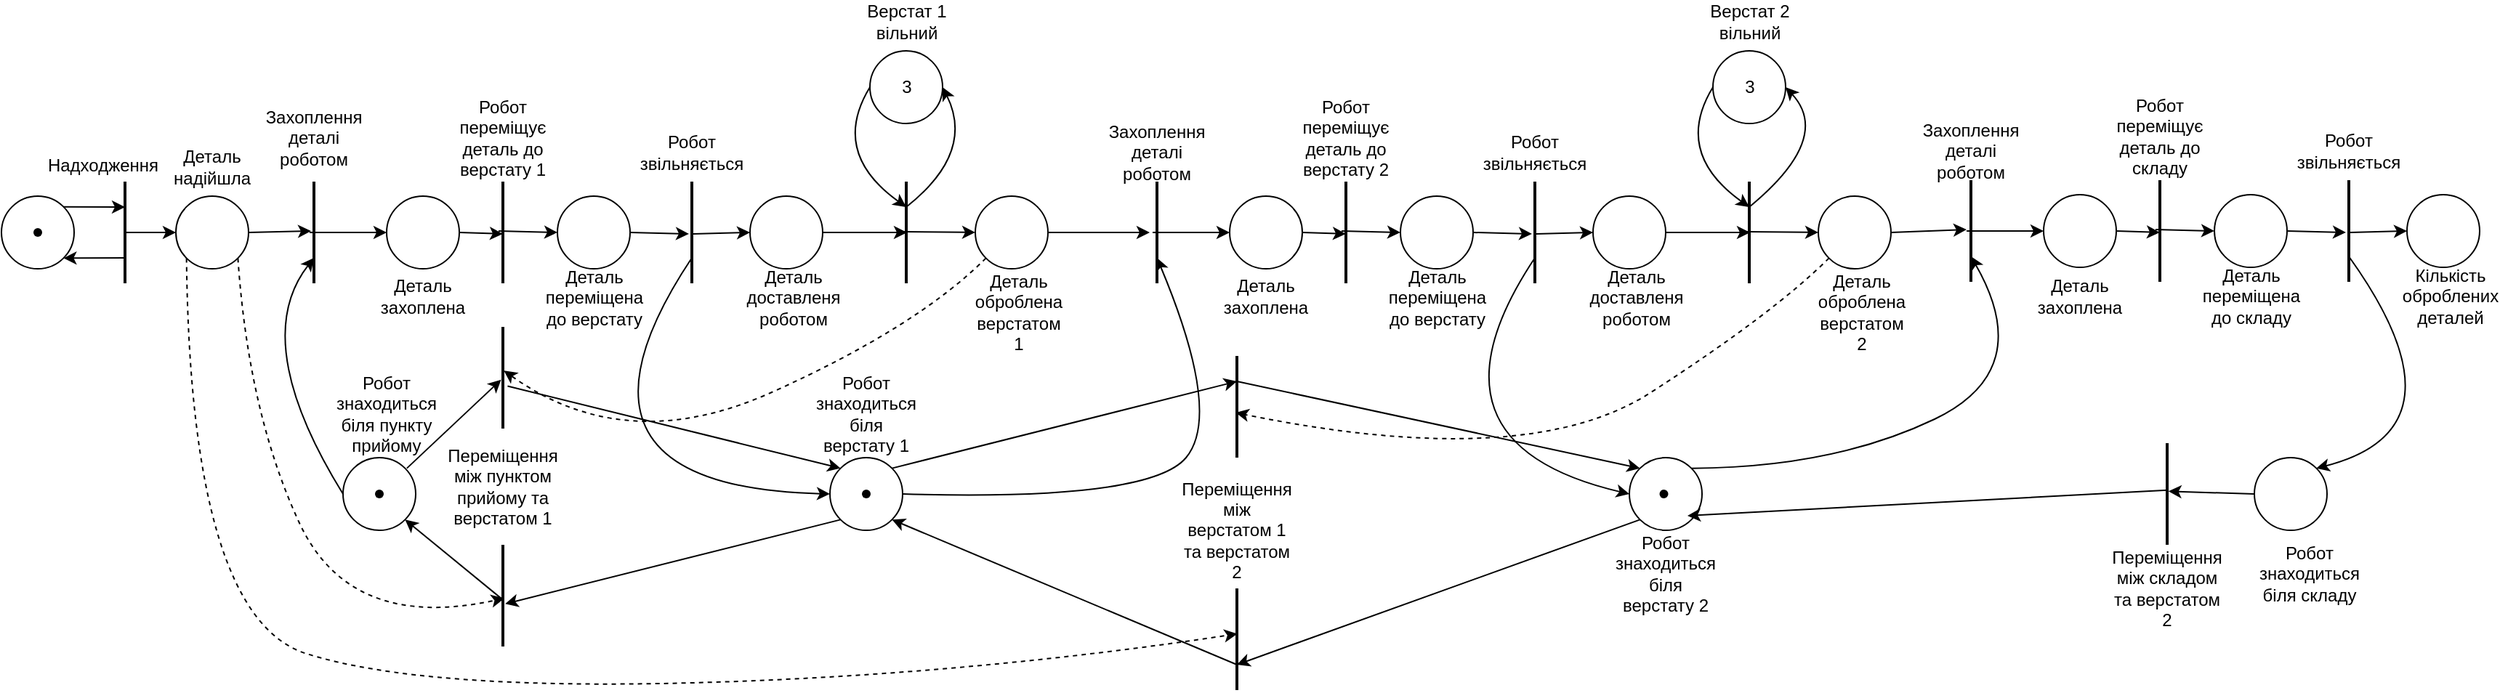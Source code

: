 <mxfile version="20.3.0" type="device"><diagram id="R6wBK3sfcWoAp17hQZnJ" name="Страница 1"><mxGraphModel dx="2271" dy="1180" grid="1" gridSize="10" guides="1" tooltips="1" connect="1" arrows="1" fold="1" page="1" pageScale="1" pageWidth="827" pageHeight="1169" math="0" shadow="0"><root><mxCell id="0"/><mxCell id="1" parent="0"/><mxCell id="pz81f30SfeaR7Cr7F_s3-121" value="" style="ellipse;whiteSpace=wrap;html=1;aspect=fixed;" vertex="1" parent="1"><mxGeometry x="60" y="190" width="50" height="50" as="geometry"/></mxCell><mxCell id="pz81f30SfeaR7Cr7F_s3-122" value="" style="line;strokeWidth=2;direction=south;html=1;" vertex="1" parent="1"><mxGeometry x="140" y="180" width="10" height="70" as="geometry"/></mxCell><mxCell id="pz81f30SfeaR7Cr7F_s3-123" value="" style="endArrow=classic;html=1;exitX=1;exitY=0;exitDx=0;exitDy=0;entryX=0.25;entryY=0.5;entryDx=0;entryDy=0;entryPerimeter=0;" edge="1" parent="1" source="pz81f30SfeaR7Cr7F_s3-121" target="pz81f30SfeaR7Cr7F_s3-122"><mxGeometry width="50" height="50" relative="1" as="geometry"><mxPoint x="450" y="520" as="sourcePoint"/><mxPoint x="500" y="470" as="targetPoint"/></mxGeometry></mxCell><mxCell id="pz81f30SfeaR7Cr7F_s3-124" value="" style="endArrow=classic;html=1;exitX=0.75;exitY=0.5;exitDx=0;exitDy=0;exitPerimeter=0;entryX=1;entryY=1;entryDx=0;entryDy=0;" edge="1" parent="1" source="pz81f30SfeaR7Cr7F_s3-122" target="pz81f30SfeaR7Cr7F_s3-121"><mxGeometry width="50" height="50" relative="1" as="geometry"><mxPoint x="450" y="520" as="sourcePoint"/><mxPoint x="500" y="470" as="targetPoint"/></mxGeometry></mxCell><mxCell id="pz81f30SfeaR7Cr7F_s3-125" value="" style="ellipse;whiteSpace=wrap;html=1;aspect=fixed;" vertex="1" parent="1"><mxGeometry x="180" y="190" width="50" height="50" as="geometry"/></mxCell><mxCell id="pz81f30SfeaR7Cr7F_s3-126" value="" style="ellipse;whiteSpace=wrap;html=1;aspect=fixed;" vertex="1" parent="1"><mxGeometry x="325" y="190" width="50" height="50" as="geometry"/></mxCell><mxCell id="pz81f30SfeaR7Cr7F_s3-127" value="" style="line;strokeWidth=2;direction=south;html=1;" vertex="1" parent="1"><mxGeometry x="270" y="180" width="10" height="70" as="geometry"/></mxCell><mxCell id="pz81f30SfeaR7Cr7F_s3-128" value="" style="ellipse;whiteSpace=wrap;html=1;aspect=fixed;" vertex="1" parent="1"><mxGeometry x="442.5" y="190" width="50" height="50" as="geometry"/></mxCell><mxCell id="pz81f30SfeaR7Cr7F_s3-129" value="" style="ellipse;whiteSpace=wrap;html=1;aspect=fixed;" vertex="1" parent="1"><mxGeometry x="575" y="190" width="50" height="50" as="geometry"/></mxCell><mxCell id="pz81f30SfeaR7Cr7F_s3-130" value="" style="line;strokeWidth=2;direction=south;html=1;" vertex="1" parent="1"><mxGeometry x="400" y="180" width="10" height="70" as="geometry"/></mxCell><mxCell id="pz81f30SfeaR7Cr7F_s3-131" value="" style="line;strokeWidth=2;direction=south;html=1;" vertex="1" parent="1"><mxGeometry x="530" y="180" width="10" height="70" as="geometry"/></mxCell><mxCell id="pz81f30SfeaR7Cr7F_s3-132" value="" style="line;strokeWidth=2;direction=south;html=1;" vertex="1" parent="1"><mxGeometry x="677.5" y="180" width="10" height="70" as="geometry"/></mxCell><mxCell id="pz81f30SfeaR7Cr7F_s3-133" value="3" style="ellipse;whiteSpace=wrap;html=1;aspect=fixed;" vertex="1" parent="1"><mxGeometry x="657.5" y="90" width="50" height="50" as="geometry"/></mxCell><mxCell id="pz81f30SfeaR7Cr7F_s3-134" value="Верстат 1 вільний" style="text;html=1;strokeColor=none;fillColor=none;align=center;verticalAlign=middle;whiteSpace=wrap;rounded=0;" vertex="1" parent="1"><mxGeometry x="643.75" y="60" width="77.5" height="20" as="geometry"/></mxCell><mxCell id="pz81f30SfeaR7Cr7F_s3-135" value="" style="endArrow=classic;html=1;exitX=0.5;exitY=0.6;exitDx=0;exitDy=0;exitPerimeter=0;" edge="1" parent="1" source="pz81f30SfeaR7Cr7F_s3-122"><mxGeometry width="50" height="50" relative="1" as="geometry"><mxPoint x="520" y="230" as="sourcePoint"/><mxPoint x="180" y="215" as="targetPoint"/></mxGeometry></mxCell><mxCell id="pz81f30SfeaR7Cr7F_s3-136" value="" style="endArrow=classic;html=1;exitX=1;exitY=0.5;exitDx=0;exitDy=0;entryX=0.486;entryY=0.7;entryDx=0;entryDy=0;entryPerimeter=0;" edge="1" parent="1" source="pz81f30SfeaR7Cr7F_s3-125" target="pz81f30SfeaR7Cr7F_s3-127"><mxGeometry width="50" height="50" relative="1" as="geometry"><mxPoint x="520" y="230" as="sourcePoint"/><mxPoint x="570" y="180" as="targetPoint"/></mxGeometry></mxCell><mxCell id="pz81f30SfeaR7Cr7F_s3-137" value="" style="endArrow=classic;html=1;exitX=0.5;exitY=0.8;exitDx=0;exitDy=0;exitPerimeter=0;entryX=0;entryY=0.5;entryDx=0;entryDy=0;" edge="1" parent="1" source="pz81f30SfeaR7Cr7F_s3-127" target="pz81f30SfeaR7Cr7F_s3-126"><mxGeometry width="50" height="50" relative="1" as="geometry"><mxPoint x="520" y="230" as="sourcePoint"/><mxPoint x="570" y="180" as="targetPoint"/></mxGeometry></mxCell><mxCell id="pz81f30SfeaR7Cr7F_s3-138" value="" style="endArrow=classic;html=1;exitX=1;exitY=0.5;exitDx=0;exitDy=0;entryX=0.514;entryY=0.5;entryDx=0;entryDy=0;entryPerimeter=0;" edge="1" parent="1" source="pz81f30SfeaR7Cr7F_s3-126" target="pz81f30SfeaR7Cr7F_s3-130"><mxGeometry width="50" height="50" relative="1" as="geometry"><mxPoint x="520" y="230" as="sourcePoint"/><mxPoint x="570" y="180" as="targetPoint"/></mxGeometry></mxCell><mxCell id="pz81f30SfeaR7Cr7F_s3-139" value="" style="endArrow=classic;html=1;exitX=0.486;exitY=0.8;exitDx=0;exitDy=0;exitPerimeter=0;entryX=0;entryY=0.5;entryDx=0;entryDy=0;" edge="1" parent="1" source="pz81f30SfeaR7Cr7F_s3-130" target="pz81f30SfeaR7Cr7F_s3-128"><mxGeometry width="50" height="50" relative="1" as="geometry"><mxPoint x="520" y="230" as="sourcePoint"/><mxPoint x="570" y="180" as="targetPoint"/></mxGeometry></mxCell><mxCell id="pz81f30SfeaR7Cr7F_s3-140" value="" style="endArrow=classic;html=1;exitX=1;exitY=0.5;exitDx=0;exitDy=0;entryX=0.514;entryY=0.7;entryDx=0;entryDy=0;entryPerimeter=0;" edge="1" parent="1" source="pz81f30SfeaR7Cr7F_s3-128" target="pz81f30SfeaR7Cr7F_s3-131"><mxGeometry width="50" height="50" relative="1" as="geometry"><mxPoint x="520" y="230" as="sourcePoint"/><mxPoint x="570" y="180" as="targetPoint"/></mxGeometry></mxCell><mxCell id="pz81f30SfeaR7Cr7F_s3-141" value="" style="endArrow=classic;html=1;exitX=0.514;exitY=0.4;exitDx=0;exitDy=0;exitPerimeter=0;entryX=0;entryY=0.5;entryDx=0;entryDy=0;" edge="1" parent="1" source="pz81f30SfeaR7Cr7F_s3-131" target="pz81f30SfeaR7Cr7F_s3-129"><mxGeometry width="50" height="50" relative="1" as="geometry"><mxPoint x="520" y="230" as="sourcePoint"/><mxPoint x="570" y="180" as="targetPoint"/></mxGeometry></mxCell><mxCell id="pz81f30SfeaR7Cr7F_s3-142" value="" style="endArrow=classic;html=1;entryX=0.5;entryY=0.45;entryDx=0;entryDy=0;entryPerimeter=0;exitX=1;exitY=0.5;exitDx=0;exitDy=0;" edge="1" parent="1" source="pz81f30SfeaR7Cr7F_s3-129" target="pz81f30SfeaR7Cr7F_s3-132"><mxGeometry width="50" height="50" relative="1" as="geometry"><mxPoint x="520" y="230" as="sourcePoint"/><mxPoint x="570" y="180" as="targetPoint"/></mxGeometry></mxCell><mxCell id="pz81f30SfeaR7Cr7F_s3-143" value="Надходження" style="text;html=1;strokeColor=none;fillColor=none;align=center;verticalAlign=middle;whiteSpace=wrap;rounded=0;" vertex="1" parent="1"><mxGeometry x="110" y="159" width="40" height="20" as="geometry"/></mxCell><mxCell id="pz81f30SfeaR7Cr7F_s3-144" value="Деталь надійшла" style="text;html=1;strokeColor=none;fillColor=none;align=center;verticalAlign=middle;whiteSpace=wrap;rounded=0;" vertex="1" parent="1"><mxGeometry x="185" y="160" width="40" height="20" as="geometry"/></mxCell><mxCell id="pz81f30SfeaR7Cr7F_s3-145" value="Захоплення деталі роботом" style="text;html=1;strokeColor=none;fillColor=none;align=center;verticalAlign=middle;whiteSpace=wrap;rounded=0;" vertex="1" parent="1"><mxGeometry x="255" y="140" width="40" height="20" as="geometry"/></mxCell><mxCell id="pz81f30SfeaR7Cr7F_s3-146" value="Деталь захоплена" style="text;html=1;strokeColor=none;fillColor=none;align=center;verticalAlign=middle;whiteSpace=wrap;rounded=0;" vertex="1" parent="1"><mxGeometry x="330" y="249" width="40" height="20" as="geometry"/></mxCell><mxCell id="pz81f30SfeaR7Cr7F_s3-147" value="Деталь переміщена до верстату" style="text;html=1;strokeColor=none;fillColor=none;align=center;verticalAlign=middle;whiteSpace=wrap;rounded=0;" vertex="1" parent="1"><mxGeometry x="447.5" y="250" width="40" height="20" as="geometry"/></mxCell><mxCell id="pz81f30SfeaR7Cr7F_s3-148" value="Робот переміщує деталь до верстату 1" style="text;html=1;strokeColor=none;fillColor=none;align=center;verticalAlign=middle;whiteSpace=wrap;rounded=0;" vertex="1" parent="1"><mxGeometry x="385" y="140" width="40" height="20" as="geometry"/></mxCell><mxCell id="pz81f30SfeaR7Cr7F_s3-149" value="Робот звільняється" style="text;html=1;strokeColor=none;fillColor=none;align=center;verticalAlign=middle;whiteSpace=wrap;rounded=0;" vertex="1" parent="1"><mxGeometry x="515" y="150" width="40" height="20" as="geometry"/></mxCell><mxCell id="pz81f30SfeaR7Cr7F_s3-150" value="Деталь доставленя роботом" style="text;html=1;strokeColor=none;fillColor=none;align=center;verticalAlign=middle;whiteSpace=wrap;rounded=0;" vertex="1" parent="1"><mxGeometry x="585" y="250" width="40" height="20" as="geometry"/></mxCell><mxCell id="pz81f30SfeaR7Cr7F_s3-151" value="" style="ellipse;whiteSpace=wrap;html=1;aspect=fixed;" vertex="1" parent="1"><mxGeometry x="730" y="190" width="50" height="50" as="geometry"/></mxCell><mxCell id="pz81f30SfeaR7Cr7F_s3-152" value="" style="endArrow=classic;html=1;entryX=0;entryY=0.5;entryDx=0;entryDy=0;exitX=0.492;exitY=0.707;exitDx=0;exitDy=0;exitPerimeter=0;" edge="1" parent="1" source="pz81f30SfeaR7Cr7F_s3-132" target="pz81f30SfeaR7Cr7F_s3-151"><mxGeometry width="50" height="50" relative="1" as="geometry"><mxPoint x="670" y="220" as="sourcePoint"/><mxPoint x="720" y="170" as="targetPoint"/></mxGeometry></mxCell><mxCell id="pz81f30SfeaR7Cr7F_s3-153" value="Деталь оброблена верстатом 1" style="text;html=1;strokeColor=none;fillColor=none;align=center;verticalAlign=middle;whiteSpace=wrap;rounded=0;" vertex="1" parent="1"><mxGeometry x="740" y="260" width="40" height="20" as="geometry"/></mxCell><mxCell id="pz81f30SfeaR7Cr7F_s3-154" value="" style="ellipse;whiteSpace=wrap;html=1;aspect=fixed;" vertex="1" parent="1"><mxGeometry x="905" y="190" width="50" height="50" as="geometry"/></mxCell><mxCell id="pz81f30SfeaR7Cr7F_s3-155" value="" style="line;strokeWidth=2;direction=south;html=1;" vertex="1" parent="1"><mxGeometry x="850" y="180" width="10" height="70" as="geometry"/></mxCell><mxCell id="pz81f30SfeaR7Cr7F_s3-156" value="" style="ellipse;whiteSpace=wrap;html=1;aspect=fixed;" vertex="1" parent="1"><mxGeometry x="1022.5" y="190" width="50" height="50" as="geometry"/></mxCell><mxCell id="pz81f30SfeaR7Cr7F_s3-157" value="" style="ellipse;whiteSpace=wrap;html=1;aspect=fixed;" vertex="1" parent="1"><mxGeometry x="1155" y="190" width="50" height="50" as="geometry"/></mxCell><mxCell id="pz81f30SfeaR7Cr7F_s3-158" value="" style="line;strokeWidth=2;direction=south;html=1;" vertex="1" parent="1"><mxGeometry x="980" y="180" width="10" height="70" as="geometry"/></mxCell><mxCell id="pz81f30SfeaR7Cr7F_s3-159" value="" style="line;strokeWidth=2;direction=south;html=1;" vertex="1" parent="1"><mxGeometry x="1110" y="180" width="10" height="70" as="geometry"/></mxCell><mxCell id="pz81f30SfeaR7Cr7F_s3-160" value="" style="line;strokeWidth=2;direction=south;html=1;" vertex="1" parent="1"><mxGeometry x="1257.5" y="180" width="10" height="70" as="geometry"/></mxCell><mxCell id="pz81f30SfeaR7Cr7F_s3-161" value="3" style="ellipse;whiteSpace=wrap;html=1;aspect=fixed;" vertex="1" parent="1"><mxGeometry x="1237.5" y="90" width="50" height="50" as="geometry"/></mxCell><mxCell id="pz81f30SfeaR7Cr7F_s3-162" value="Верстат 2 вільний" style="text;html=1;strokeColor=none;fillColor=none;align=center;verticalAlign=middle;whiteSpace=wrap;rounded=0;" vertex="1" parent="1"><mxGeometry x="1223.75" y="60" width="77.5" height="20" as="geometry"/></mxCell><mxCell id="pz81f30SfeaR7Cr7F_s3-163" value="" style="endArrow=classic;html=1;exitX=0.5;exitY=0.8;exitDx=0;exitDy=0;exitPerimeter=0;entryX=0;entryY=0.5;entryDx=0;entryDy=0;" edge="1" parent="1" source="pz81f30SfeaR7Cr7F_s3-155" target="pz81f30SfeaR7Cr7F_s3-154"><mxGeometry width="50" height="50" relative="1" as="geometry"><mxPoint x="1100" y="230" as="sourcePoint"/><mxPoint x="1150" y="180" as="targetPoint"/></mxGeometry></mxCell><mxCell id="pz81f30SfeaR7Cr7F_s3-164" value="" style="endArrow=classic;html=1;exitX=1;exitY=0.5;exitDx=0;exitDy=0;entryX=0.514;entryY=0.5;entryDx=0;entryDy=0;entryPerimeter=0;" edge="1" parent="1" source="pz81f30SfeaR7Cr7F_s3-154" target="pz81f30SfeaR7Cr7F_s3-158"><mxGeometry width="50" height="50" relative="1" as="geometry"><mxPoint x="1100" y="230" as="sourcePoint"/><mxPoint x="1150" y="180" as="targetPoint"/></mxGeometry></mxCell><mxCell id="pz81f30SfeaR7Cr7F_s3-165" value="" style="endArrow=classic;html=1;exitX=0.486;exitY=0.8;exitDx=0;exitDy=0;exitPerimeter=0;entryX=0;entryY=0.5;entryDx=0;entryDy=0;" edge="1" parent="1" source="pz81f30SfeaR7Cr7F_s3-158" target="pz81f30SfeaR7Cr7F_s3-156"><mxGeometry width="50" height="50" relative="1" as="geometry"><mxPoint x="1100" y="230" as="sourcePoint"/><mxPoint x="1150" y="180" as="targetPoint"/></mxGeometry></mxCell><mxCell id="pz81f30SfeaR7Cr7F_s3-166" value="" style="endArrow=classic;html=1;exitX=1;exitY=0.5;exitDx=0;exitDy=0;entryX=0.514;entryY=0.7;entryDx=0;entryDy=0;entryPerimeter=0;" edge="1" parent="1" source="pz81f30SfeaR7Cr7F_s3-156" target="pz81f30SfeaR7Cr7F_s3-159"><mxGeometry width="50" height="50" relative="1" as="geometry"><mxPoint x="1100" y="230" as="sourcePoint"/><mxPoint x="1150" y="180" as="targetPoint"/></mxGeometry></mxCell><mxCell id="pz81f30SfeaR7Cr7F_s3-167" value="" style="endArrow=classic;html=1;exitX=0.514;exitY=0.4;exitDx=0;exitDy=0;exitPerimeter=0;entryX=0;entryY=0.5;entryDx=0;entryDy=0;" edge="1" parent="1" source="pz81f30SfeaR7Cr7F_s3-159" target="pz81f30SfeaR7Cr7F_s3-157"><mxGeometry width="50" height="50" relative="1" as="geometry"><mxPoint x="1100" y="230" as="sourcePoint"/><mxPoint x="1150" y="180" as="targetPoint"/></mxGeometry></mxCell><mxCell id="pz81f30SfeaR7Cr7F_s3-168" value="" style="endArrow=classic;html=1;entryX=0.5;entryY=0.45;entryDx=0;entryDy=0;entryPerimeter=0;exitX=1;exitY=0.5;exitDx=0;exitDy=0;" edge="1" parent="1" source="pz81f30SfeaR7Cr7F_s3-157" target="pz81f30SfeaR7Cr7F_s3-160"><mxGeometry width="50" height="50" relative="1" as="geometry"><mxPoint x="1100" y="230" as="sourcePoint"/><mxPoint x="1150" y="180" as="targetPoint"/></mxGeometry></mxCell><mxCell id="pz81f30SfeaR7Cr7F_s3-169" value="Захоплення деталі роботом" style="text;html=1;strokeColor=none;fillColor=none;align=center;verticalAlign=middle;whiteSpace=wrap;rounded=0;" vertex="1" parent="1"><mxGeometry x="835" y="150" width="40" height="20" as="geometry"/></mxCell><mxCell id="pz81f30SfeaR7Cr7F_s3-170" value="Деталь захоплена" style="text;html=1;strokeColor=none;fillColor=none;align=center;verticalAlign=middle;whiteSpace=wrap;rounded=0;" vertex="1" parent="1"><mxGeometry x="910" y="249" width="40" height="20" as="geometry"/></mxCell><mxCell id="pz81f30SfeaR7Cr7F_s3-171" value="Деталь переміщена до верстату" style="text;html=1;strokeColor=none;fillColor=none;align=center;verticalAlign=middle;whiteSpace=wrap;rounded=0;" vertex="1" parent="1"><mxGeometry x="1027.5" y="250" width="40" height="20" as="geometry"/></mxCell><mxCell id="pz81f30SfeaR7Cr7F_s3-172" value="Робот переміщує деталь до верстату 2" style="text;html=1;strokeColor=none;fillColor=none;align=center;verticalAlign=middle;whiteSpace=wrap;rounded=0;" vertex="1" parent="1"><mxGeometry x="965" y="140" width="40" height="20" as="geometry"/></mxCell><mxCell id="pz81f30SfeaR7Cr7F_s3-173" value="Робот звільняється" style="text;html=1;strokeColor=none;fillColor=none;align=center;verticalAlign=middle;whiteSpace=wrap;rounded=0;" vertex="1" parent="1"><mxGeometry x="1095" y="150" width="40" height="20" as="geometry"/></mxCell><mxCell id="pz81f30SfeaR7Cr7F_s3-174" value="Деталь доставленя роботом" style="text;html=1;strokeColor=none;fillColor=none;align=center;verticalAlign=middle;whiteSpace=wrap;rounded=0;" vertex="1" parent="1"><mxGeometry x="1165" y="250" width="40" height="20" as="geometry"/></mxCell><mxCell id="pz81f30SfeaR7Cr7F_s3-175" value="" style="ellipse;whiteSpace=wrap;html=1;aspect=fixed;" vertex="1" parent="1"><mxGeometry x="1310" y="190" width="50" height="50" as="geometry"/></mxCell><mxCell id="pz81f30SfeaR7Cr7F_s3-176" value="" style="endArrow=classic;html=1;entryX=0;entryY=0.5;entryDx=0;entryDy=0;exitX=0.492;exitY=0.707;exitDx=0;exitDy=0;exitPerimeter=0;" edge="1" parent="1" source="pz81f30SfeaR7Cr7F_s3-160" target="pz81f30SfeaR7Cr7F_s3-175"><mxGeometry width="50" height="50" relative="1" as="geometry"><mxPoint x="1250" y="220" as="sourcePoint"/><mxPoint x="1300" y="170" as="targetPoint"/></mxGeometry></mxCell><mxCell id="pz81f30SfeaR7Cr7F_s3-177" value="Деталь оброблена верстатом 2" style="text;html=1;strokeColor=none;fillColor=none;align=center;verticalAlign=middle;whiteSpace=wrap;rounded=0;" vertex="1" parent="1"><mxGeometry x="1320" y="260" width="40" height="20" as="geometry"/></mxCell><mxCell id="pz81f30SfeaR7Cr7F_s3-178" value="" style="ellipse;whiteSpace=wrap;html=1;aspect=fixed;" vertex="1" parent="1"><mxGeometry x="1465" y="189" width="50" height="50" as="geometry"/></mxCell><mxCell id="pz81f30SfeaR7Cr7F_s3-179" value="" style="line;strokeWidth=2;direction=south;html=1;" vertex="1" parent="1"><mxGeometry x="1410" y="179" width="10" height="70" as="geometry"/></mxCell><mxCell id="pz81f30SfeaR7Cr7F_s3-180" value="" style="ellipse;whiteSpace=wrap;html=1;aspect=fixed;" vertex="1" parent="1"><mxGeometry x="1582.5" y="189" width="50" height="50" as="geometry"/></mxCell><mxCell id="pz81f30SfeaR7Cr7F_s3-181" value="" style="ellipse;whiteSpace=wrap;html=1;aspect=fixed;" vertex="1" parent="1"><mxGeometry x="1715" y="189" width="50" height="50" as="geometry"/></mxCell><mxCell id="pz81f30SfeaR7Cr7F_s3-182" value="" style="line;strokeWidth=2;direction=south;html=1;" vertex="1" parent="1"><mxGeometry x="1540" y="179" width="10" height="70" as="geometry"/></mxCell><mxCell id="pz81f30SfeaR7Cr7F_s3-183" value="" style="line;strokeWidth=2;direction=south;html=1;" vertex="1" parent="1"><mxGeometry x="1670" y="179" width="10" height="70" as="geometry"/></mxCell><mxCell id="pz81f30SfeaR7Cr7F_s3-184" value="" style="endArrow=classic;html=1;exitX=0.5;exitY=0.8;exitDx=0;exitDy=0;exitPerimeter=0;entryX=0;entryY=0.5;entryDx=0;entryDy=0;" edge="1" parent="1" source="pz81f30SfeaR7Cr7F_s3-179" target="pz81f30SfeaR7Cr7F_s3-178"><mxGeometry width="50" height="50" relative="1" as="geometry"><mxPoint x="1660" y="229" as="sourcePoint"/><mxPoint x="1710" y="179" as="targetPoint"/></mxGeometry></mxCell><mxCell id="pz81f30SfeaR7Cr7F_s3-185" value="" style="endArrow=classic;html=1;exitX=1;exitY=0.5;exitDx=0;exitDy=0;entryX=0.514;entryY=0.5;entryDx=0;entryDy=0;entryPerimeter=0;" edge="1" parent="1" source="pz81f30SfeaR7Cr7F_s3-178" target="pz81f30SfeaR7Cr7F_s3-182"><mxGeometry width="50" height="50" relative="1" as="geometry"><mxPoint x="1660" y="229" as="sourcePoint"/><mxPoint x="1710" y="179" as="targetPoint"/></mxGeometry></mxCell><mxCell id="pz81f30SfeaR7Cr7F_s3-186" value="" style="endArrow=classic;html=1;exitX=0.486;exitY=0.8;exitDx=0;exitDy=0;exitPerimeter=0;entryX=0;entryY=0.5;entryDx=0;entryDy=0;" edge="1" parent="1" source="pz81f30SfeaR7Cr7F_s3-182" target="pz81f30SfeaR7Cr7F_s3-180"><mxGeometry width="50" height="50" relative="1" as="geometry"><mxPoint x="1660" y="229" as="sourcePoint"/><mxPoint x="1710" y="179" as="targetPoint"/></mxGeometry></mxCell><mxCell id="pz81f30SfeaR7Cr7F_s3-187" value="" style="endArrow=classic;html=1;exitX=1;exitY=0.5;exitDx=0;exitDy=0;entryX=0.514;entryY=0.7;entryDx=0;entryDy=0;entryPerimeter=0;" edge="1" parent="1" source="pz81f30SfeaR7Cr7F_s3-180" target="pz81f30SfeaR7Cr7F_s3-183"><mxGeometry width="50" height="50" relative="1" as="geometry"><mxPoint x="1660" y="229" as="sourcePoint"/><mxPoint x="1710" y="179" as="targetPoint"/></mxGeometry></mxCell><mxCell id="pz81f30SfeaR7Cr7F_s3-188" value="" style="endArrow=classic;html=1;exitX=0.514;exitY=0.4;exitDx=0;exitDy=0;exitPerimeter=0;entryX=0;entryY=0.5;entryDx=0;entryDy=0;" edge="1" parent="1" source="pz81f30SfeaR7Cr7F_s3-183" target="pz81f30SfeaR7Cr7F_s3-181"><mxGeometry width="50" height="50" relative="1" as="geometry"><mxPoint x="1660" y="229" as="sourcePoint"/><mxPoint x="1710" y="179" as="targetPoint"/></mxGeometry></mxCell><mxCell id="pz81f30SfeaR7Cr7F_s3-189" value="Захоплення деталі роботом" style="text;html=1;strokeColor=none;fillColor=none;align=center;verticalAlign=middle;whiteSpace=wrap;rounded=0;" vertex="1" parent="1"><mxGeometry x="1395" y="149" width="40" height="20" as="geometry"/></mxCell><mxCell id="pz81f30SfeaR7Cr7F_s3-190" value="Деталь захоплена" style="text;html=1;strokeColor=none;fillColor=none;align=center;verticalAlign=middle;whiteSpace=wrap;rounded=0;" vertex="1" parent="1"><mxGeometry x="1470" y="249" width="40" height="20" as="geometry"/></mxCell><mxCell id="pz81f30SfeaR7Cr7F_s3-191" value="Деталь переміщена до складу" style="text;html=1;strokeColor=none;fillColor=none;align=center;verticalAlign=middle;whiteSpace=wrap;rounded=0;" vertex="1" parent="1"><mxGeometry x="1587.5" y="249" width="40" height="20" as="geometry"/></mxCell><mxCell id="pz81f30SfeaR7Cr7F_s3-192" value="Робот переміщує деталь до складу" style="text;html=1;strokeColor=none;fillColor=none;align=center;verticalAlign=middle;whiteSpace=wrap;rounded=0;" vertex="1" parent="1"><mxGeometry x="1525" y="139" width="40" height="20" as="geometry"/></mxCell><mxCell id="pz81f30SfeaR7Cr7F_s3-193" value="Робот звільняється" style="text;html=1;strokeColor=none;fillColor=none;align=center;verticalAlign=middle;whiteSpace=wrap;rounded=0;" vertex="1" parent="1"><mxGeometry x="1655" y="149" width="40" height="20" as="geometry"/></mxCell><mxCell id="pz81f30SfeaR7Cr7F_s3-194" value="Кількість оброблених деталей" style="text;html=1;strokeColor=none;fillColor=none;align=center;verticalAlign=middle;whiteSpace=wrap;rounded=0;" vertex="1" parent="1"><mxGeometry x="1725" y="249" width="40" height="20" as="geometry"/></mxCell><mxCell id="pz81f30SfeaR7Cr7F_s3-195" value="" style="endArrow=classic;html=1;entryX=0.486;entryY=0.8;entryDx=0;entryDy=0;entryPerimeter=0;exitX=1;exitY=0.5;exitDx=0;exitDy=0;" edge="1" parent="1" source="pz81f30SfeaR7Cr7F_s3-175" target="pz81f30SfeaR7Cr7F_s3-179"><mxGeometry width="50" height="50" relative="1" as="geometry"><mxPoint x="1280" y="380" as="sourcePoint"/><mxPoint x="1330" y="330" as="targetPoint"/></mxGeometry></mxCell><mxCell id="pz81f30SfeaR7Cr7F_s3-196" value="" style="endArrow=classic;html=1;exitX=1;exitY=0.5;exitDx=0;exitDy=0;" edge="1" parent="1" source="pz81f30SfeaR7Cr7F_s3-151"><mxGeometry width="50" height="50" relative="1" as="geometry"><mxPoint x="820" y="270" as="sourcePoint"/><mxPoint x="850" y="215" as="targetPoint"/></mxGeometry></mxCell><mxCell id="pz81f30SfeaR7Cr7F_s3-197" value="" style="ellipse;whiteSpace=wrap;html=1;aspect=fixed;" vertex="1" parent="1"><mxGeometry x="295" y="370" width="50" height="50" as="geometry"/></mxCell><mxCell id="pz81f30SfeaR7Cr7F_s3-198" value="" style="line;strokeWidth=2;direction=south;html=1;" vertex="1" parent="1"><mxGeometry x="400" y="280" width="10" height="70" as="geometry"/></mxCell><mxCell id="pz81f30SfeaR7Cr7F_s3-199" value="" style="ellipse;whiteSpace=wrap;html=1;aspect=fixed;" vertex="1" parent="1"><mxGeometry x="630" y="370" width="50" height="50" as="geometry"/></mxCell><mxCell id="pz81f30SfeaR7Cr7F_s3-200" value="" style="line;strokeWidth=2;direction=south;html=1;" vertex="1" parent="1"><mxGeometry x="905" y="300" width="10" height="70" as="geometry"/></mxCell><mxCell id="pz81f30SfeaR7Cr7F_s3-201" value="" style="line;strokeWidth=2;direction=south;html=1;" vertex="1" parent="1"><mxGeometry x="1545" y="360" width="10" height="70" as="geometry"/></mxCell><mxCell id="pz81f30SfeaR7Cr7F_s3-202" value="" style="ellipse;whiteSpace=wrap;html=1;aspect=fixed;" vertex="1" parent="1"><mxGeometry x="1610" y="370" width="50" height="50" as="geometry"/></mxCell><mxCell id="pz81f30SfeaR7Cr7F_s3-203" value="" style="endArrow=classic;html=1;entryX=0.519;entryY=0.621;entryDx=0;entryDy=0;entryPerimeter=0;exitX=1;exitY=0;exitDx=0;exitDy=0;" edge="1" parent="1" target="pz81f30SfeaR7Cr7F_s3-198"><mxGeometry width="50" height="50" relative="1" as="geometry"><mxPoint x="338.928" y="377.322" as="sourcePoint"/><mxPoint x="406.25" y="377.5" as="targetPoint"/></mxGeometry></mxCell><mxCell id="pz81f30SfeaR7Cr7F_s3-204" value="" style="endArrow=classic;html=1;entryX=1;entryY=1;entryDx=0;entryDy=0;exitX=0.533;exitY=0.566;exitDx=0;exitDy=0;exitPerimeter=0;" edge="1" parent="1" source="pz81f30SfeaR7Cr7F_s3-239" target="pz81f30SfeaR7Cr7F_s3-197"><mxGeometry width="50" height="50" relative="1" as="geometry"><mxPoint x="406.25" y="412.5" as="sourcePoint"/><mxPoint x="338.928" y="412.678" as="targetPoint"/></mxGeometry></mxCell><mxCell id="pz81f30SfeaR7Cr7F_s3-205" value="" style="endArrow=classic;html=1;entryX=0;entryY=0;entryDx=0;entryDy=0;exitX=0.582;exitY=0.179;exitDx=0;exitDy=0;exitPerimeter=0;" edge="1" parent="1" source="pz81f30SfeaR7Cr7F_s3-198" target="pz81f30SfeaR7Cr7F_s3-199"><mxGeometry width="50" height="50" relative="1" as="geometry"><mxPoint x="401.428" y="376.912" as="sourcePoint"/><mxPoint x="468.75" y="377.09" as="targetPoint"/></mxGeometry></mxCell><mxCell id="pz81f30SfeaR7Cr7F_s3-206" value="" style="endArrow=classic;html=1;exitX=0;exitY=1;exitDx=0;exitDy=0;entryX=0.581;entryY=0.345;entryDx=0;entryDy=0;entryPerimeter=0;" edge="1" parent="1" source="pz81f30SfeaR7Cr7F_s3-199" target="pz81f30SfeaR7Cr7F_s3-239"><mxGeometry width="50" height="50" relative="1" as="geometry"><mxPoint x="468.75" y="412.09" as="sourcePoint"/><mxPoint x="401.428" y="412.268" as="targetPoint"/></mxGeometry></mxCell><mxCell id="pz81f30SfeaR7Cr7F_s3-207" value="" style="endArrow=classic;html=1;exitX=1;exitY=0;exitDx=0;exitDy=0;entryX=0.25;entryY=0.5;entryDx=0;entryDy=0;entryPerimeter=0;" edge="1" parent="1" source="pz81f30SfeaR7Cr7F_s3-199" target="pz81f30SfeaR7Cr7F_s3-200"><mxGeometry width="50" height="50" relative="1" as="geometry"><mxPoint x="645" y="560" as="sourcePoint"/><mxPoint x="695" y="510" as="targetPoint"/></mxGeometry></mxCell><mxCell id="pz81f30SfeaR7Cr7F_s3-208" value="" style="endArrow=classic;html=1;entryX=1;entryY=1;entryDx=0;entryDy=0;exitX=0.75;exitY=0.5;exitDx=0;exitDy=0;exitPerimeter=0;" edge="1" parent="1" source="pz81f30SfeaR7Cr7F_s3-240" target="pz81f30SfeaR7Cr7F_s3-199"><mxGeometry width="50" height="50" relative="1" as="geometry"><mxPoint x="645" y="560" as="sourcePoint"/><mxPoint x="695" y="510" as="targetPoint"/></mxGeometry></mxCell><mxCell id="pz81f30SfeaR7Cr7F_s3-209" value="" style="ellipse;whiteSpace=wrap;html=1;aspect=fixed;" vertex="1" parent="1"><mxGeometry x="1180" y="370" width="50" height="50" as="geometry"/></mxCell><mxCell id="pz81f30SfeaR7Cr7F_s3-210" value="" style="endArrow=classic;html=1;entryX=0.75;entryY=0.5;entryDx=0;entryDy=0;entryPerimeter=0;exitX=0;exitY=1;exitDx=0;exitDy=0;" edge="1" parent="1" source="pz81f30SfeaR7Cr7F_s3-209" target="pz81f30SfeaR7Cr7F_s3-240"><mxGeometry width="50" height="50" relative="1" as="geometry"><mxPoint x="985" y="560" as="sourcePoint"/><mxPoint x="1035" y="510" as="targetPoint"/></mxGeometry></mxCell><mxCell id="pz81f30SfeaR7Cr7F_s3-211" value="" style="endArrow=classic;html=1;entryX=0;entryY=0;entryDx=0;entryDy=0;exitX=0.25;exitY=0.5;exitDx=0;exitDy=0;exitPerimeter=0;" edge="1" parent="1" source="pz81f30SfeaR7Cr7F_s3-200" target="pz81f30SfeaR7Cr7F_s3-209"><mxGeometry width="50" height="50" relative="1" as="geometry"><mxPoint x="895" y="377" as="sourcePoint"/><mxPoint x="1035" y="510" as="targetPoint"/></mxGeometry></mxCell><mxCell id="pz81f30SfeaR7Cr7F_s3-212" value="" style="endArrow=classic;html=1;exitX=0;exitY=0.5;exitDx=0;exitDy=0;entryX=0.474;entryY=0.416;entryDx=0;entryDy=0;entryPerimeter=0;" edge="1" parent="1" source="pz81f30SfeaR7Cr7F_s3-202" target="pz81f30SfeaR7Cr7F_s3-201"><mxGeometry width="50" height="50" relative="1" as="geometry"><mxPoint x="1425" y="540" as="sourcePoint"/><mxPoint x="1475" y="490" as="targetPoint"/></mxGeometry></mxCell><mxCell id="pz81f30SfeaR7Cr7F_s3-213" value="" style="endArrow=classic;html=1;exitX=0.462;exitY=0.5;exitDx=0;exitDy=0;exitPerimeter=0;" edge="1" parent="1" source="pz81f30SfeaR7Cr7F_s3-201"><mxGeometry width="50" height="50" relative="1" as="geometry"><mxPoint x="1425" y="540" as="sourcePoint"/><mxPoint x="1220" y="410" as="targetPoint"/></mxGeometry></mxCell><mxCell id="pz81f30SfeaR7Cr7F_s3-214" value="Робот знаходиться біля пункту прийому" style="text;html=1;strokeColor=none;fillColor=none;align=center;verticalAlign=middle;whiteSpace=wrap;rounded=0;" vertex="1" parent="1"><mxGeometry x="305" y="330" width="40" height="20" as="geometry"/></mxCell><mxCell id="pz81f30SfeaR7Cr7F_s3-215" value="Переміщення між пунктом прийому та верстатом 1" style="text;html=1;strokeColor=none;fillColor=none;align=center;verticalAlign=middle;whiteSpace=wrap;rounded=0;" vertex="1" parent="1"><mxGeometry x="385" y="380" width="40" height="20" as="geometry"/></mxCell><mxCell id="pz81f30SfeaR7Cr7F_s3-216" value="Робот знаходиться біля верстату 1" style="text;html=1;strokeColor=none;fillColor=none;align=center;verticalAlign=middle;whiteSpace=wrap;rounded=0;" vertex="1" parent="1"><mxGeometry x="635" y="330" width="40" height="20" as="geometry"/></mxCell><mxCell id="pz81f30SfeaR7Cr7F_s3-217" value="Переміщення між верстатом 1 та верстатом 2" style="text;html=1;strokeColor=none;fillColor=none;align=center;verticalAlign=middle;whiteSpace=wrap;rounded=0;" vertex="1" parent="1"><mxGeometry x="890" y="410" width="40" height="20" as="geometry"/></mxCell><mxCell id="pz81f30SfeaR7Cr7F_s3-218" value="Робот знаходиться біля верстату 2" style="text;html=1;strokeColor=none;fillColor=none;align=center;verticalAlign=middle;whiteSpace=wrap;rounded=0;" vertex="1" parent="1"><mxGeometry x="1185" y="440" width="40" height="20" as="geometry"/></mxCell><mxCell id="pz81f30SfeaR7Cr7F_s3-219" value="Переміщення між складом та верстатом 2" style="text;html=1;strokeColor=none;fillColor=none;align=center;verticalAlign=middle;whiteSpace=wrap;rounded=0;" vertex="1" parent="1"><mxGeometry x="1530" y="450" width="40" height="20" as="geometry"/></mxCell><mxCell id="pz81f30SfeaR7Cr7F_s3-220" value="Робот знаходиться біля складу" style="text;html=1;strokeColor=none;fillColor=none;align=center;verticalAlign=middle;whiteSpace=wrap;rounded=0;" vertex="1" parent="1"><mxGeometry x="1627.5" y="440" width="40" height="20" as="geometry"/></mxCell><mxCell id="pz81f30SfeaR7Cr7F_s3-221" value="" style="curved=1;endArrow=classic;html=1;rounded=0;exitX=0;exitY=0.5;exitDx=0;exitDy=0;entryX=0.75;entryY=0.5;entryDx=0;entryDy=0;entryPerimeter=0;" edge="1" parent="1" source="pz81f30SfeaR7Cr7F_s3-197" target="pz81f30SfeaR7Cr7F_s3-127"><mxGeometry width="50" height="50" relative="1" as="geometry"><mxPoint x="260" y="40" as="sourcePoint"/><mxPoint x="310" y="-10" as="targetPoint"/><Array as="points"><mxPoint x="230" y="290"/></Array></mxGeometry></mxCell><mxCell id="pz81f30SfeaR7Cr7F_s3-222" value="" style="curved=1;endArrow=classic;html=1;rounded=0;exitX=1;exitY=1;exitDx=0;exitDy=0;dashed=1;entryX=0.526;entryY=0.4;entryDx=0;entryDy=0;entryPerimeter=0;" edge="1" parent="1" source="pz81f30SfeaR7Cr7F_s3-125" target="pz81f30SfeaR7Cr7F_s3-239"><mxGeometry width="50" height="50" relative="1" as="geometry"><mxPoint x="200" y="140" as="sourcePoint"/><mxPoint x="350" y="470" as="targetPoint"/><Array as="points"><mxPoint x="230" y="340"/><mxPoint x="300" y="490"/></Array></mxGeometry></mxCell><mxCell id="pz81f30SfeaR7Cr7F_s3-223" value="" style="curved=1;endArrow=classic;html=1;rounded=0;dashed=1;exitX=0;exitY=1;exitDx=0;exitDy=0;entryX=0.43;entryY=0.433;entryDx=0;entryDy=0;entryPerimeter=0;" edge="1" parent="1" source="pz81f30SfeaR7Cr7F_s3-151" target="pz81f30SfeaR7Cr7F_s3-198"><mxGeometry width="50" height="50" relative="1" as="geometry"><mxPoint x="820" y="40" as="sourcePoint"/><mxPoint x="430" y="-70" as="targetPoint"/><Array as="points"><mxPoint x="690" y="280"/><mxPoint x="490" y="370"/></Array></mxGeometry></mxCell><mxCell id="pz81f30SfeaR7Cr7F_s3-224" value="" style="curved=1;endArrow=classic;html=1;rounded=0;exitX=0.75;exitY=0.5;exitDx=0;exitDy=0;exitPerimeter=0;entryX=0;entryY=0.5;entryDx=0;entryDy=0;" edge="1" parent="1" source="pz81f30SfeaR7Cr7F_s3-131" target="pz81f30SfeaR7Cr7F_s3-199"><mxGeometry width="50" height="50" relative="1" as="geometry"><mxPoint x="555" y="175" as="sourcePoint"/><mxPoint x="605" y="125" as="targetPoint"/><Array as="points"><mxPoint x="430" y="390"/></Array></mxGeometry></mxCell><mxCell id="pz81f30SfeaR7Cr7F_s3-225" value="" style="curved=1;endArrow=classic;html=1;rounded=0;exitX=1;exitY=0.5;exitDx=0;exitDy=0;entryX=0.75;entryY=0.5;entryDx=0;entryDy=0;entryPerimeter=0;" edge="1" parent="1" source="pz81f30SfeaR7Cr7F_s3-199" target="pz81f30SfeaR7Cr7F_s3-155"><mxGeometry width="50" height="50" relative="1" as="geometry"><mxPoint x="545" y="207.5" as="sourcePoint"/><mxPoint x="525" y="-40" as="targetPoint"/><Array as="points"><mxPoint x="850" y="400"/><mxPoint x="900" y="340"/></Array></mxGeometry></mxCell><mxCell id="pz81f30SfeaR7Cr7F_s3-226" value="" style="curved=1;endArrow=classic;html=1;rounded=0;dashed=1;exitX=0;exitY=1;exitDx=0;exitDy=0;entryX=0.447;entryY=0.472;entryDx=0;entryDy=0;entryPerimeter=0;" edge="1" parent="1" source="pz81f30SfeaR7Cr7F_s3-125" target="pz81f30SfeaR7Cr7F_s3-240"><mxGeometry width="50" height="50" relative="1" as="geometry"><mxPoint x="190" y="220" as="sourcePoint"/><mxPoint x="880" y="400" as="targetPoint"/><Array as="points"><mxPoint x="190" y="480"/><mxPoint x="350" y="530"/><mxPoint x="720" y="520"/></Array></mxGeometry></mxCell><mxCell id="pz81f30SfeaR7Cr7F_s3-227" value="" style="curved=1;endArrow=classic;html=1;rounded=0;exitX=0;exitY=1;exitDx=0;exitDy=0;dashed=1;entryX=0.558;entryY=0.583;entryDx=0;entryDy=0;entryPerimeter=0;" edge="1" parent="1" source="pz81f30SfeaR7Cr7F_s3-175" target="pz81f30SfeaR7Cr7F_s3-200"><mxGeometry width="50" height="50" relative="1" as="geometry"><mxPoint x="197.322" y="207.322" as="sourcePoint"/><mxPoint x="940" y="390" as="targetPoint"/><Array as="points"><mxPoint x="1280" y="270"/><mxPoint x="1110" y="380"/></Array></mxGeometry></mxCell><mxCell id="pz81f30SfeaR7Cr7F_s3-228" value="" style="curved=1;endArrow=classic;html=1;rounded=0;exitX=0.75;exitY=0.5;exitDx=0;exitDy=0;entryX=0;entryY=0.5;entryDx=0;entryDy=0;exitPerimeter=0;" edge="1" parent="1" source="pz81f30SfeaR7Cr7F_s3-159" target="pz81f30SfeaR7Cr7F_s3-209"><mxGeometry width="50" height="50" relative="1" as="geometry"><mxPoint x="555.0" y="455" as="sourcePoint"/><mxPoint x="865" y="242.5" as="targetPoint"/><Array as="points"><mxPoint x="1030" y="360"/></Array></mxGeometry></mxCell><mxCell id="pz81f30SfeaR7Cr7F_s3-229" value="" style="curved=1;endArrow=classic;html=1;rounded=0;exitX=1;exitY=0;exitDx=0;exitDy=0;entryX=0.75;entryY=0.5;entryDx=0;entryDy=0;entryPerimeter=0;" edge="1" parent="1" source="pz81f30SfeaR7Cr7F_s3-209" target="pz81f30SfeaR7Cr7F_s3-179"><mxGeometry width="50" height="50" relative="1" as="geometry"><mxPoint x="1125" y="242.5" as="sourcePoint"/><mxPoint x="1220.0" y="455" as="targetPoint"/><Array as="points"><mxPoint x="1320" y="377"/><mxPoint x="1460" y="310"/></Array></mxGeometry></mxCell><mxCell id="pz81f30SfeaR7Cr7F_s3-230" value="" style="curved=1;endArrow=classic;html=1;rounded=0;exitX=0.75;exitY=0.5;exitDx=0;exitDy=0;entryX=1;entryY=0;entryDx=0;entryDy=0;exitPerimeter=0;" edge="1" parent="1" source="pz81f30SfeaR7Cr7F_s3-183" target="pz81f30SfeaR7Cr7F_s3-202"><mxGeometry width="50" height="50" relative="1" as="geometry"><mxPoint x="1262.678" y="472.678" as="sourcePoint"/><mxPoint x="1425.0" y="241.5" as="targetPoint"/><Array as="points"><mxPoint x="1760" y="350"/></Array></mxGeometry></mxCell><mxCell id="pz81f30SfeaR7Cr7F_s3-231" value="" style="curved=1;endArrow=classic;html=1;rounded=0;exitX=0;exitY=0.5;exitDx=0;exitDy=0;entryX=0.25;entryY=0.5;entryDx=0;entryDy=0;entryPerimeter=0;" edge="1" parent="1" source="pz81f30SfeaR7Cr7F_s3-133" target="pz81f30SfeaR7Cr7F_s3-132"><mxGeometry width="50" height="50" relative="1" as="geometry"><mxPoint x="730" y="159" as="sourcePoint"/><mxPoint x="780" y="109" as="targetPoint"/><Array as="points"><mxPoint x="630" y="160"/></Array></mxGeometry></mxCell><mxCell id="pz81f30SfeaR7Cr7F_s3-232" value="" style="curved=1;endArrow=classic;html=1;rounded=0;exitX=0.25;exitY=0.5;exitDx=0;exitDy=0;entryX=1;entryY=0.5;entryDx=0;entryDy=0;exitPerimeter=0;" edge="1" parent="1" source="pz81f30SfeaR7Cr7F_s3-132" target="pz81f30SfeaR7Cr7F_s3-133"><mxGeometry width="50" height="50" relative="1" as="geometry"><mxPoint x="667.5" y="125" as="sourcePoint"/><mxPoint x="692.5" y="207.5" as="targetPoint"/><Array as="points"><mxPoint x="730" y="160"/></Array></mxGeometry></mxCell><mxCell id="pz81f30SfeaR7Cr7F_s3-233" value="" style="curved=1;endArrow=classic;html=1;rounded=0;exitX=0;exitY=0.5;exitDx=0;exitDy=0;entryX=0.25;entryY=0.5;entryDx=0;entryDy=0;entryPerimeter=0;" edge="1" parent="1" source="pz81f30SfeaR7Cr7F_s3-161" target="pz81f30SfeaR7Cr7F_s3-160"><mxGeometry width="50" height="50" relative="1" as="geometry"><mxPoint x="1192.5" y="76.5" as="sourcePoint"/><mxPoint x="1217.5" y="159" as="targetPoint"/><Array as="points"><mxPoint x="1210" y="160"/></Array></mxGeometry></mxCell><mxCell id="pz81f30SfeaR7Cr7F_s3-234" value="" style="curved=1;endArrow=classic;html=1;rounded=0;exitX=0.25;exitY=0.5;exitDx=0;exitDy=0;entryX=1;entryY=0.5;entryDx=0;entryDy=0;exitPerimeter=0;" edge="1" parent="1" source="pz81f30SfeaR7Cr7F_s3-160" target="pz81f30SfeaR7Cr7F_s3-161"><mxGeometry width="50" height="50" relative="1" as="geometry"><mxPoint x="1301.25" y="170" as="sourcePoint"/><mxPoint x="1326.25" y="87.5" as="targetPoint"/><Array as="points"><mxPoint x="1320" y="150"/></Array></mxGeometry></mxCell><mxCell id="pz81f30SfeaR7Cr7F_s3-235" value="" style="shape=waypoint;sketch=0;size=6;pointerEvents=1;points=[];fillColor=none;resizable=0;rotatable=0;perimeter=centerPerimeter;snapToPoint=1;" vertex="1" parent="1"><mxGeometry x="65" y="195" width="40" height="40" as="geometry"/></mxCell><mxCell id="pz81f30SfeaR7Cr7F_s3-236" value="" style="shape=waypoint;sketch=0;size=6;pointerEvents=1;points=[];fillColor=none;resizable=0;rotatable=0;perimeter=centerPerimeter;snapToPoint=1;" vertex="1" parent="1"><mxGeometry x="300" y="375" width="40" height="40" as="geometry"/></mxCell><mxCell id="pz81f30SfeaR7Cr7F_s3-237" value="" style="shape=waypoint;sketch=0;size=6;pointerEvents=1;points=[];fillColor=none;resizable=0;rotatable=0;perimeter=centerPerimeter;snapToPoint=1;" vertex="1" parent="1"><mxGeometry x="635" y="375" width="40" height="40" as="geometry"/></mxCell><mxCell id="pz81f30SfeaR7Cr7F_s3-238" value="" style="shape=waypoint;sketch=0;size=6;pointerEvents=1;points=[];fillColor=none;resizable=0;rotatable=0;perimeter=centerPerimeter;snapToPoint=1;" vertex="1" parent="1"><mxGeometry x="1183.75" y="375" width="40" height="40" as="geometry"/></mxCell><mxCell id="pz81f30SfeaR7Cr7F_s3-239" value="" style="line;strokeWidth=2;direction=south;html=1;" vertex="1" parent="1"><mxGeometry x="400" y="430" width="10" height="70" as="geometry"/></mxCell><mxCell id="pz81f30SfeaR7Cr7F_s3-240" value="" style="line;strokeWidth=2;direction=south;html=1;" vertex="1" parent="1"><mxGeometry x="905" y="460" width="10" height="70" as="geometry"/></mxCell></root></mxGraphModel></diagram></mxfile>